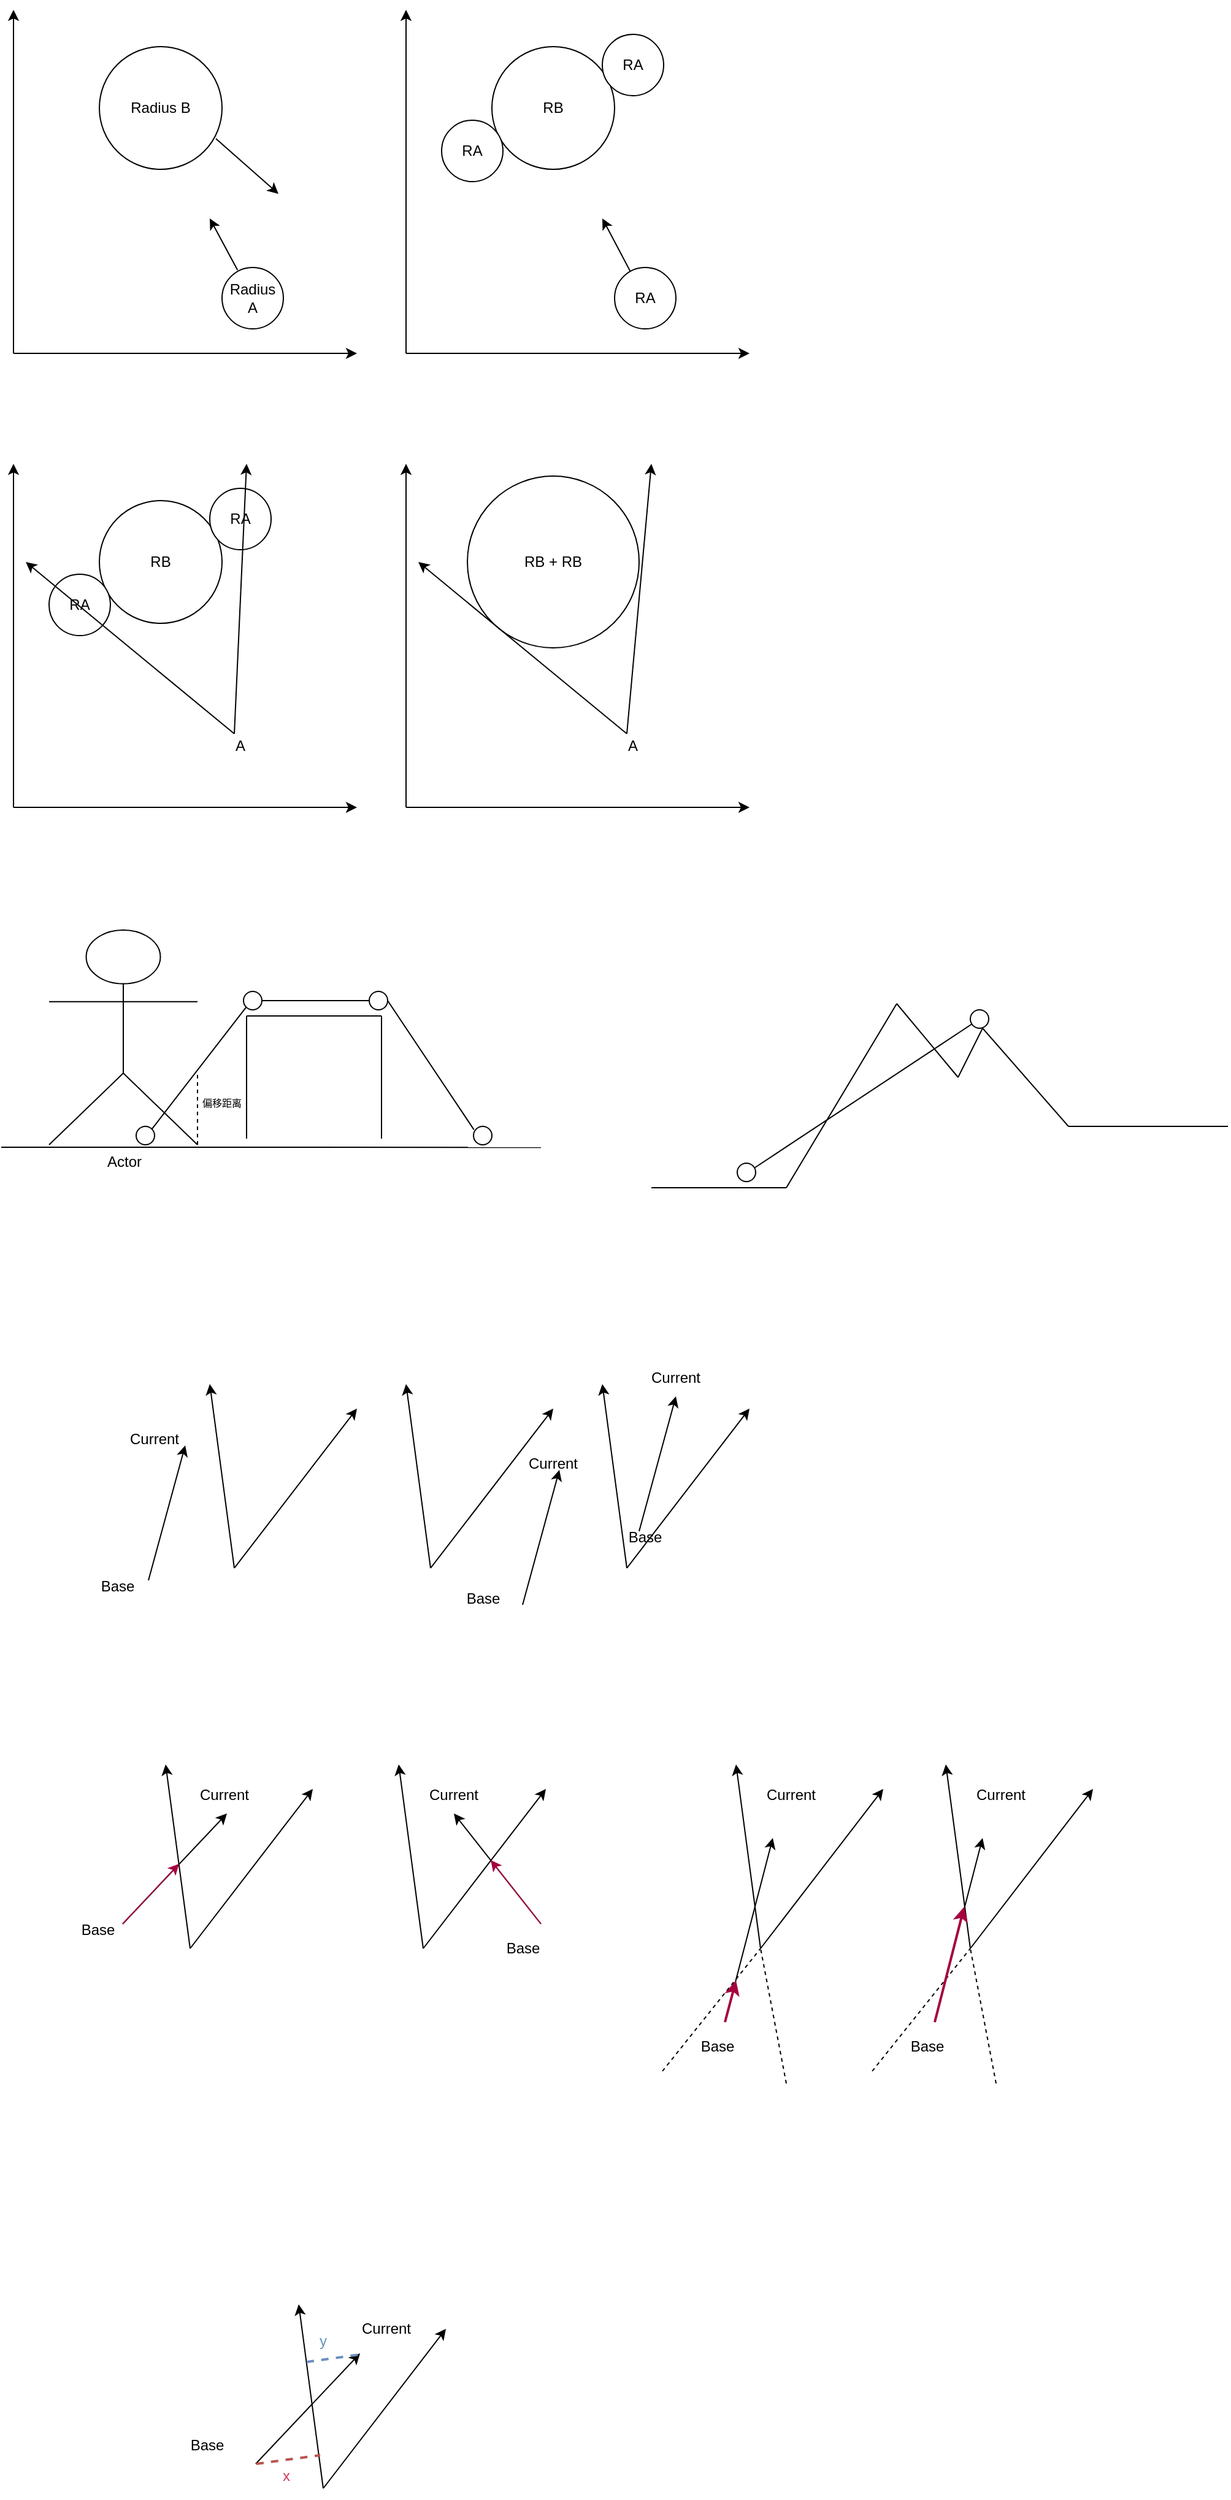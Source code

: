 <mxfile version="25.0.3">
  <diagram name="第 1 页" id="kxqVYqJlJfO8yekr-a93">
    <mxGraphModel dx="1430" dy="757" grid="1" gridSize="10" guides="1" tooltips="1" connect="1" arrows="1" fold="1" page="1" pageScale="1" pageWidth="827" pageHeight="1169" math="0" shadow="0">
      <root>
        <mxCell id="0" />
        <mxCell id="1" parent="0" />
        <mxCell id="o2opHAhLZFC4S9L2oqpG-1" value="Radius B" style="ellipse;whiteSpace=wrap;html=1;aspect=fixed;" parent="1" vertex="1">
          <mxGeometry x="110" y="150" width="100" height="100" as="geometry" />
        </mxCell>
        <mxCell id="o2opHAhLZFC4S9L2oqpG-2" value="Radius A" style="ellipse;whiteSpace=wrap;html=1;aspect=fixed;" parent="1" vertex="1">
          <mxGeometry x="210" y="330" width="50" height="50" as="geometry" />
        </mxCell>
        <mxCell id="o2opHAhLZFC4S9L2oqpG-3" value="" style="endArrow=classic;html=1;rounded=0;exitX=0.95;exitY=0.75;exitDx=0;exitDy=0;exitPerimeter=0;" parent="1" source="o2opHAhLZFC4S9L2oqpG-1" edge="1">
          <mxGeometry width="50" height="50" relative="1" as="geometry">
            <mxPoint x="236" y="270" as="sourcePoint" />
            <mxPoint x="256" y="270" as="targetPoint" />
          </mxGeometry>
        </mxCell>
        <mxCell id="o2opHAhLZFC4S9L2oqpG-4" value="" style="endArrow=classic;html=1;rounded=0;exitX=0.253;exitY=0.043;exitDx=0;exitDy=0;exitPerimeter=0;" parent="1" source="o2opHAhLZFC4S9L2oqpG-2" edge="1">
          <mxGeometry width="50" height="50" relative="1" as="geometry">
            <mxPoint x="126" y="350" as="sourcePoint" />
            <mxPoint x="200" y="290" as="targetPoint" />
          </mxGeometry>
        </mxCell>
        <mxCell id="o2opHAhLZFC4S9L2oqpG-5" value="" style="endArrow=classic;html=1;rounded=0;" parent="1" edge="1">
          <mxGeometry width="50" height="50" relative="1" as="geometry">
            <mxPoint x="40" y="400" as="sourcePoint" />
            <mxPoint x="320" y="400" as="targetPoint" />
          </mxGeometry>
        </mxCell>
        <mxCell id="o2opHAhLZFC4S9L2oqpG-6" value="" style="endArrow=classic;html=1;rounded=0;" parent="1" edge="1">
          <mxGeometry width="50" height="50" relative="1" as="geometry">
            <mxPoint x="40" y="400" as="sourcePoint" />
            <mxPoint x="40" y="120" as="targetPoint" />
          </mxGeometry>
        </mxCell>
        <mxCell id="o2opHAhLZFC4S9L2oqpG-7" value="RB" style="ellipse;whiteSpace=wrap;html=1;aspect=fixed;" parent="1" vertex="1">
          <mxGeometry x="430" y="150" width="100" height="100" as="geometry" />
        </mxCell>
        <mxCell id="o2opHAhLZFC4S9L2oqpG-8" value="RA" style="ellipse;whiteSpace=wrap;html=1;aspect=fixed;" parent="1" vertex="1">
          <mxGeometry x="530" y="330" width="50" height="50" as="geometry" />
        </mxCell>
        <mxCell id="o2opHAhLZFC4S9L2oqpG-9" value="" style="endArrow=classic;html=1;rounded=0;" parent="1" edge="1">
          <mxGeometry width="50" height="50" relative="1" as="geometry">
            <mxPoint x="360" y="400" as="sourcePoint" />
            <mxPoint x="640" y="400" as="targetPoint" />
          </mxGeometry>
        </mxCell>
        <mxCell id="o2opHAhLZFC4S9L2oqpG-10" value="" style="endArrow=classic;html=1;rounded=0;" parent="1" edge="1">
          <mxGeometry width="50" height="50" relative="1" as="geometry">
            <mxPoint x="360" y="400" as="sourcePoint" />
            <mxPoint x="360" y="120" as="targetPoint" />
          </mxGeometry>
        </mxCell>
        <mxCell id="o2opHAhLZFC4S9L2oqpG-11" value="RA" style="ellipse;whiteSpace=wrap;html=1;aspect=fixed;" parent="1" vertex="1">
          <mxGeometry x="389" y="210" width="50" height="50" as="geometry" />
        </mxCell>
        <mxCell id="o2opHAhLZFC4S9L2oqpG-12" value="RA" style="ellipse;whiteSpace=wrap;html=1;aspect=fixed;" parent="1" vertex="1">
          <mxGeometry x="520" y="140" width="50" height="50" as="geometry" />
        </mxCell>
        <mxCell id="o2opHAhLZFC4S9L2oqpG-13" value="RB" style="ellipse;whiteSpace=wrap;html=1;aspect=fixed;" parent="1" vertex="1">
          <mxGeometry x="110" y="520" width="100" height="100" as="geometry" />
        </mxCell>
        <mxCell id="o2opHAhLZFC4S9L2oqpG-15" value="" style="endArrow=classic;html=1;rounded=0;" parent="1" edge="1">
          <mxGeometry width="50" height="50" relative="1" as="geometry">
            <mxPoint x="40" y="770" as="sourcePoint" />
            <mxPoint x="320" y="770" as="targetPoint" />
          </mxGeometry>
        </mxCell>
        <mxCell id="o2opHAhLZFC4S9L2oqpG-16" value="" style="endArrow=classic;html=1;rounded=0;" parent="1" edge="1">
          <mxGeometry width="50" height="50" relative="1" as="geometry">
            <mxPoint x="40" y="770" as="sourcePoint" />
            <mxPoint x="40" y="490" as="targetPoint" />
          </mxGeometry>
        </mxCell>
        <mxCell id="o2opHAhLZFC4S9L2oqpG-17" value="RA" style="ellipse;whiteSpace=wrap;html=1;aspect=fixed;" parent="1" vertex="1">
          <mxGeometry x="69" y="580" width="50" height="50" as="geometry" />
        </mxCell>
        <mxCell id="o2opHAhLZFC4S9L2oqpG-18" value="RA" style="ellipse;whiteSpace=wrap;html=1;aspect=fixed;" parent="1" vertex="1">
          <mxGeometry x="200" y="510" width="50" height="50" as="geometry" />
        </mxCell>
        <mxCell id="o2opHAhLZFC4S9L2oqpG-19" value="" style="endArrow=classic;html=1;rounded=0;" parent="1" edge="1">
          <mxGeometry width="50" height="50" relative="1" as="geometry">
            <mxPoint x="220" y="710" as="sourcePoint" />
            <mxPoint x="230" y="490" as="targetPoint" />
          </mxGeometry>
        </mxCell>
        <mxCell id="o2opHAhLZFC4S9L2oqpG-20" value="" style="endArrow=classic;html=1;rounded=0;" parent="1" edge="1">
          <mxGeometry width="50" height="50" relative="1" as="geometry">
            <mxPoint x="220" y="710" as="sourcePoint" />
            <mxPoint x="50" y="570" as="targetPoint" />
          </mxGeometry>
        </mxCell>
        <mxCell id="o2opHAhLZFC4S9L2oqpG-22" value="A" style="text;html=1;align=center;verticalAlign=middle;whiteSpace=wrap;rounded=0;" parent="1" vertex="1">
          <mxGeometry x="215" y="710" width="20" height="20" as="geometry" />
        </mxCell>
        <mxCell id="o2opHAhLZFC4S9L2oqpG-23" value="RB + RB" style="ellipse;whiteSpace=wrap;html=1;aspect=fixed;" parent="1" vertex="1">
          <mxGeometry x="410" y="500" width="140" height="140" as="geometry" />
        </mxCell>
        <mxCell id="o2opHAhLZFC4S9L2oqpG-24" value="" style="endArrow=classic;html=1;rounded=0;" parent="1" edge="1">
          <mxGeometry width="50" height="50" relative="1" as="geometry">
            <mxPoint x="360" y="770" as="sourcePoint" />
            <mxPoint x="640" y="770" as="targetPoint" />
          </mxGeometry>
        </mxCell>
        <mxCell id="o2opHAhLZFC4S9L2oqpG-25" value="" style="endArrow=classic;html=1;rounded=0;" parent="1" edge="1">
          <mxGeometry width="50" height="50" relative="1" as="geometry">
            <mxPoint x="360" y="770" as="sourcePoint" />
            <mxPoint x="360" y="490" as="targetPoint" />
          </mxGeometry>
        </mxCell>
        <mxCell id="o2opHAhLZFC4S9L2oqpG-28" value="" style="endArrow=classic;html=1;rounded=0;" parent="1" edge="1">
          <mxGeometry width="50" height="50" relative="1" as="geometry">
            <mxPoint x="540" y="710" as="sourcePoint" />
            <mxPoint x="560" y="490" as="targetPoint" />
          </mxGeometry>
        </mxCell>
        <mxCell id="o2opHAhLZFC4S9L2oqpG-29" value="" style="endArrow=classic;html=1;rounded=0;" parent="1" edge="1">
          <mxGeometry width="50" height="50" relative="1" as="geometry">
            <mxPoint x="540" y="710" as="sourcePoint" />
            <mxPoint x="370" y="570" as="targetPoint" />
          </mxGeometry>
        </mxCell>
        <mxCell id="o2opHAhLZFC4S9L2oqpG-30" value="A" style="text;html=1;align=center;verticalAlign=middle;whiteSpace=wrap;rounded=0;" parent="1" vertex="1">
          <mxGeometry x="535" y="710" width="20" height="20" as="geometry" />
        </mxCell>
        <mxCell id="H08UzFWmHtk6IA-yuStI-1" value="" style="endArrow=classic;html=1;rounded=0;exitX=0.254;exitY=0.059;exitDx=0;exitDy=0;exitPerimeter=0;" edge="1" parent="1" source="o2opHAhLZFC4S9L2oqpG-8">
          <mxGeometry width="50" height="50" relative="1" as="geometry">
            <mxPoint x="540" y="333" as="sourcePoint" />
            <mxPoint x="520" y="290" as="targetPoint" />
          </mxGeometry>
        </mxCell>
        <mxCell id="H08UzFWmHtk6IA-yuStI-2" value="" style="endArrow=none;html=1;rounded=0;" edge="1" parent="1">
          <mxGeometry width="50" height="50" relative="1" as="geometry">
            <mxPoint x="230" y="1040" as="sourcePoint" />
            <mxPoint x="230" y="940" as="targetPoint" />
          </mxGeometry>
        </mxCell>
        <mxCell id="H08UzFWmHtk6IA-yuStI-3" value="" style="endArrow=none;html=1;rounded=0;" edge="1" parent="1">
          <mxGeometry width="50" height="50" relative="1" as="geometry">
            <mxPoint x="230" y="940" as="sourcePoint" />
            <mxPoint x="340" y="940" as="targetPoint" />
            <Array as="points">
              <mxPoint x="310" y="940" />
            </Array>
          </mxGeometry>
        </mxCell>
        <mxCell id="H08UzFWmHtk6IA-yuStI-4" value="" style="endArrow=none;html=1;rounded=0;" edge="1" parent="1">
          <mxGeometry width="50" height="50" relative="1" as="geometry">
            <mxPoint x="30" y="1047" as="sourcePoint" />
            <mxPoint x="470" y="1047.08" as="targetPoint" />
          </mxGeometry>
        </mxCell>
        <mxCell id="H08UzFWmHtk6IA-yuStI-5" value="" style="endArrow=none;html=1;rounded=0;" edge="1" parent="1">
          <mxGeometry width="50" height="50" relative="1" as="geometry">
            <mxPoint x="340" y="940" as="sourcePoint" />
            <mxPoint x="340" y="1040" as="targetPoint" />
            <Array as="points" />
          </mxGeometry>
        </mxCell>
        <mxCell id="H08UzFWmHtk6IA-yuStI-6" value="" style="ellipse;whiteSpace=wrap;html=1;aspect=fixed;" vertex="1" parent="1">
          <mxGeometry x="227.5" y="920" width="15" height="15" as="geometry" />
        </mxCell>
        <mxCell id="H08UzFWmHtk6IA-yuStI-8" value="" style="ellipse;whiteSpace=wrap;html=1;aspect=fixed;" vertex="1" parent="1">
          <mxGeometry x="330" y="920" width="15" height="15" as="geometry" />
        </mxCell>
        <mxCell id="H08UzFWmHtk6IA-yuStI-9" value="" style="endArrow=none;html=1;rounded=0;entryX=0;entryY=0.5;entryDx=0;entryDy=0;exitX=1;exitY=0.5;exitDx=0;exitDy=0;" edge="1" parent="1" source="H08UzFWmHtk6IA-yuStI-6" target="H08UzFWmHtk6IA-yuStI-8">
          <mxGeometry width="50" height="50" relative="1" as="geometry">
            <mxPoint x="200" y="1020" as="sourcePoint" />
            <mxPoint x="250" y="970" as="targetPoint" />
          </mxGeometry>
        </mxCell>
        <mxCell id="H08UzFWmHtk6IA-yuStI-10" value="" style="ellipse;whiteSpace=wrap;html=1;aspect=fixed;" vertex="1" parent="1">
          <mxGeometry x="415" y="1030" width="15" height="15" as="geometry" />
        </mxCell>
        <mxCell id="H08UzFWmHtk6IA-yuStI-11" value="" style="ellipse;whiteSpace=wrap;html=1;aspect=fixed;" vertex="1" parent="1">
          <mxGeometry x="140" y="1030" width="15" height="15" as="geometry" />
        </mxCell>
        <mxCell id="H08UzFWmHtk6IA-yuStI-12" value="" style="endArrow=none;html=1;rounded=0;entryX=0;entryY=1;entryDx=0;entryDy=0;exitX=1;exitY=0;exitDx=0;exitDy=0;" edge="1" parent="1" source="H08UzFWmHtk6IA-yuStI-11" target="H08UzFWmHtk6IA-yuStI-6">
          <mxGeometry width="50" height="50" relative="1" as="geometry">
            <mxPoint x="260" y="1000" as="sourcePoint" />
            <mxPoint x="310" y="950" as="targetPoint" />
          </mxGeometry>
        </mxCell>
        <mxCell id="H08UzFWmHtk6IA-yuStI-13" value="" style="endArrow=none;html=1;rounded=0;exitX=0.022;exitY=0.178;exitDx=0;exitDy=0;exitPerimeter=0;entryX=1;entryY=0.5;entryDx=0;entryDy=0;" edge="1" parent="1" source="H08UzFWmHtk6IA-yuStI-10" target="H08UzFWmHtk6IA-yuStI-8">
          <mxGeometry width="50" height="50" relative="1" as="geometry">
            <mxPoint x="121" y="1034" as="sourcePoint" />
            <mxPoint x="240" y="943" as="targetPoint" />
          </mxGeometry>
        </mxCell>
        <mxCell id="H08UzFWmHtk6IA-yuStI-19" value="Actor" style="shape=umlActor;verticalLabelPosition=bottom;verticalAlign=top;html=1;outlineConnect=0;" vertex="1" parent="1">
          <mxGeometry x="69" y="870" width="121" height="175" as="geometry" />
        </mxCell>
        <mxCell id="H08UzFWmHtk6IA-yuStI-22" value="" style="endArrow=none;dashed=1;html=1;rounded=0;" edge="1" parent="1">
          <mxGeometry width="50" height="50" relative="1" as="geometry">
            <mxPoint x="190" y="1045" as="sourcePoint" />
            <mxPoint x="190" y="985" as="targetPoint" />
          </mxGeometry>
        </mxCell>
        <mxCell id="H08UzFWmHtk6IA-yuStI-24" value="&lt;font style=&quot;font-size: 8px;&quot;&gt;偏移距离&lt;/font&gt;" style="text;html=1;align=center;verticalAlign=middle;whiteSpace=wrap;rounded=0;" vertex="1" parent="1">
          <mxGeometry x="185" y="1000" width="50" height="20" as="geometry" />
        </mxCell>
        <mxCell id="H08UzFWmHtk6IA-yuStI-25" value="" style="endArrow=none;html=1;rounded=0;" edge="1" parent="1">
          <mxGeometry width="50" height="50" relative="1" as="geometry">
            <mxPoint x="670" y="1080" as="sourcePoint" />
            <mxPoint x="760" y="930" as="targetPoint" />
          </mxGeometry>
        </mxCell>
        <mxCell id="H08UzFWmHtk6IA-yuStI-26" value="" style="endArrow=none;html=1;rounded=0;" edge="1" parent="1">
          <mxGeometry width="50" height="50" relative="1" as="geometry">
            <mxPoint x="810" y="990" as="sourcePoint" />
            <mxPoint x="760" y="930" as="targetPoint" />
          </mxGeometry>
        </mxCell>
        <mxCell id="H08UzFWmHtk6IA-yuStI-27" value="" style="endArrow=none;html=1;rounded=0;" edge="1" parent="1">
          <mxGeometry width="50" height="50" relative="1" as="geometry">
            <mxPoint x="810" y="990" as="sourcePoint" />
            <mxPoint x="830" y="950" as="targetPoint" />
          </mxGeometry>
        </mxCell>
        <mxCell id="H08UzFWmHtk6IA-yuStI-28" value="" style="endArrow=none;html=1;rounded=0;" edge="1" parent="1">
          <mxGeometry width="50" height="50" relative="1" as="geometry">
            <mxPoint x="830" y="950" as="sourcePoint" />
            <mxPoint x="900" y="1030" as="targetPoint" />
          </mxGeometry>
        </mxCell>
        <mxCell id="H08UzFWmHtk6IA-yuStI-29" value="" style="endArrow=none;html=1;rounded=0;" edge="1" parent="1">
          <mxGeometry width="50" height="50" relative="1" as="geometry">
            <mxPoint x="1030" y="1030" as="sourcePoint" />
            <mxPoint x="900" y="1030" as="targetPoint" />
          </mxGeometry>
        </mxCell>
        <mxCell id="H08UzFWmHtk6IA-yuStI-30" value="" style="endArrow=none;html=1;rounded=0;" edge="1" parent="1">
          <mxGeometry width="50" height="50" relative="1" as="geometry">
            <mxPoint x="560" y="1080" as="sourcePoint" />
            <mxPoint x="670" y="1080" as="targetPoint" />
          </mxGeometry>
        </mxCell>
        <mxCell id="H08UzFWmHtk6IA-yuStI-31" value="" style="ellipse;whiteSpace=wrap;html=1;aspect=fixed;" vertex="1" parent="1">
          <mxGeometry x="630" y="1060" width="15" height="15" as="geometry" />
        </mxCell>
        <mxCell id="H08UzFWmHtk6IA-yuStI-33" value="" style="ellipse;whiteSpace=wrap;html=1;aspect=fixed;" vertex="1" parent="1">
          <mxGeometry x="820" y="935" width="15" height="15" as="geometry" />
        </mxCell>
        <mxCell id="H08UzFWmHtk6IA-yuStI-34" value="" style="endArrow=none;html=1;rounded=0;exitX=0.932;exitY=0.259;exitDx=0;exitDy=0;exitPerimeter=0;" edge="1" parent="1" source="H08UzFWmHtk6IA-yuStI-31" target="H08UzFWmHtk6IA-yuStI-33">
          <mxGeometry width="50" height="50" relative="1" as="geometry">
            <mxPoint x="730" y="1060" as="sourcePoint" />
            <mxPoint x="780" y="1010" as="targetPoint" />
          </mxGeometry>
        </mxCell>
        <mxCell id="H08UzFWmHtk6IA-yuStI-35" value="" style="endArrow=classic;html=1;rounded=0;" edge="1" parent="1">
          <mxGeometry width="50" height="50" relative="1" as="geometry">
            <mxPoint x="220" y="1390" as="sourcePoint" />
            <mxPoint x="200" y="1240" as="targetPoint" />
          </mxGeometry>
        </mxCell>
        <mxCell id="H08UzFWmHtk6IA-yuStI-36" value="" style="endArrow=classic;html=1;rounded=0;" edge="1" parent="1">
          <mxGeometry width="50" height="50" relative="1" as="geometry">
            <mxPoint x="220" y="1390" as="sourcePoint" />
            <mxPoint x="320" y="1260" as="targetPoint" />
          </mxGeometry>
        </mxCell>
        <mxCell id="H08UzFWmHtk6IA-yuStI-37" value="" style="endArrow=classic;html=1;rounded=0;" edge="1" parent="1">
          <mxGeometry width="50" height="50" relative="1" as="geometry">
            <mxPoint x="150" y="1400" as="sourcePoint" />
            <mxPoint x="180" y="1290" as="targetPoint" />
          </mxGeometry>
        </mxCell>
        <mxCell id="H08UzFWmHtk6IA-yuStI-38" value="" style="endArrow=classic;html=1;rounded=0;" edge="1" parent="1">
          <mxGeometry width="50" height="50" relative="1" as="geometry">
            <mxPoint x="380" y="1390" as="sourcePoint" />
            <mxPoint x="360" y="1240" as="targetPoint" />
          </mxGeometry>
        </mxCell>
        <mxCell id="H08UzFWmHtk6IA-yuStI-39" value="" style="endArrow=classic;html=1;rounded=0;" edge="1" parent="1">
          <mxGeometry width="50" height="50" relative="1" as="geometry">
            <mxPoint x="380" y="1390" as="sourcePoint" />
            <mxPoint x="480" y="1260" as="targetPoint" />
          </mxGeometry>
        </mxCell>
        <mxCell id="H08UzFWmHtk6IA-yuStI-41" value="" style="endArrow=classic;html=1;rounded=0;" edge="1" parent="1">
          <mxGeometry width="50" height="50" relative="1" as="geometry">
            <mxPoint x="455" y="1420" as="sourcePoint" />
            <mxPoint x="485" y="1310" as="targetPoint" />
          </mxGeometry>
        </mxCell>
        <mxCell id="H08UzFWmHtk6IA-yuStI-42" value="" style="endArrow=classic;html=1;rounded=0;" edge="1" parent="1">
          <mxGeometry width="50" height="50" relative="1" as="geometry">
            <mxPoint x="540" y="1390" as="sourcePoint" />
            <mxPoint x="520" y="1240" as="targetPoint" />
          </mxGeometry>
        </mxCell>
        <mxCell id="H08UzFWmHtk6IA-yuStI-43" value="" style="endArrow=classic;html=1;rounded=0;" edge="1" parent="1">
          <mxGeometry width="50" height="50" relative="1" as="geometry">
            <mxPoint x="540" y="1390" as="sourcePoint" />
            <mxPoint x="640" y="1260" as="targetPoint" />
          </mxGeometry>
        </mxCell>
        <mxCell id="H08UzFWmHtk6IA-yuStI-44" value="" style="endArrow=classic;html=1;rounded=0;" edge="1" parent="1">
          <mxGeometry width="50" height="50" relative="1" as="geometry">
            <mxPoint x="550" y="1360" as="sourcePoint" />
            <mxPoint x="580" y="1250" as="targetPoint" />
          </mxGeometry>
        </mxCell>
        <mxCell id="H08UzFWmHtk6IA-yuStI-46" value="Base" style="text;html=1;align=center;verticalAlign=middle;whiteSpace=wrap;rounded=0;" vertex="1" parent="1">
          <mxGeometry x="95" y="1390" width="60" height="30" as="geometry" />
        </mxCell>
        <mxCell id="H08UzFWmHtk6IA-yuStI-47" value="Current" style="text;html=1;align=center;verticalAlign=middle;whiteSpace=wrap;rounded=0;" vertex="1" parent="1">
          <mxGeometry x="125" y="1270" width="60" height="30" as="geometry" />
        </mxCell>
        <mxCell id="H08UzFWmHtk6IA-yuStI-48" value="Base" style="text;html=1;align=center;verticalAlign=middle;whiteSpace=wrap;rounded=0;" vertex="1" parent="1">
          <mxGeometry x="392.5" y="1400" width="60" height="30" as="geometry" />
        </mxCell>
        <mxCell id="H08UzFWmHtk6IA-yuStI-49" value="Base" style="text;html=1;align=center;verticalAlign=middle;whiteSpace=wrap;rounded=0;" vertex="1" parent="1">
          <mxGeometry x="525" y="1350" width="60" height="30" as="geometry" />
        </mxCell>
        <mxCell id="H08UzFWmHtk6IA-yuStI-50" value="Current" style="text;html=1;align=center;verticalAlign=middle;whiteSpace=wrap;rounded=0;" vertex="1" parent="1">
          <mxGeometry x="450" y="1290" width="60" height="30" as="geometry" />
        </mxCell>
        <mxCell id="H08UzFWmHtk6IA-yuStI-51" value="Current" style="text;html=1;align=center;verticalAlign=middle;whiteSpace=wrap;rounded=0;" vertex="1" parent="1">
          <mxGeometry x="550" y="1220" width="60" height="30" as="geometry" />
        </mxCell>
        <mxCell id="H08UzFWmHtk6IA-yuStI-52" value="" style="endArrow=classic;html=1;rounded=0;" edge="1" parent="1">
          <mxGeometry width="50" height="50" relative="1" as="geometry">
            <mxPoint x="184" y="1700" as="sourcePoint" />
            <mxPoint x="164" y="1550" as="targetPoint" />
          </mxGeometry>
        </mxCell>
        <mxCell id="H08UzFWmHtk6IA-yuStI-53" value="" style="endArrow=classic;html=1;rounded=0;" edge="1" parent="1">
          <mxGeometry width="50" height="50" relative="1" as="geometry">
            <mxPoint x="184" y="1700" as="sourcePoint" />
            <mxPoint x="284" y="1570" as="targetPoint" />
          </mxGeometry>
        </mxCell>
        <mxCell id="H08UzFWmHtk6IA-yuStI-54" value="" style="endArrow=classic;html=1;rounded=0;" edge="1" parent="1">
          <mxGeometry width="50" height="50" relative="1" as="geometry">
            <mxPoint x="129" y="1680" as="sourcePoint" />
            <mxPoint x="214" y="1590" as="targetPoint" />
          </mxGeometry>
        </mxCell>
        <mxCell id="H08UzFWmHtk6IA-yuStI-55" value="Base" style="text;html=1;align=center;verticalAlign=middle;whiteSpace=wrap;rounded=0;" vertex="1" parent="1">
          <mxGeometry x="79" y="1670" width="60" height="30" as="geometry" />
        </mxCell>
        <mxCell id="H08UzFWmHtk6IA-yuStI-56" value="Current" style="text;html=1;align=center;verticalAlign=middle;whiteSpace=wrap;rounded=0;" vertex="1" parent="1">
          <mxGeometry x="181.5" y="1560" width="60" height="30" as="geometry" />
        </mxCell>
        <mxCell id="H08UzFWmHtk6IA-yuStI-57" value="" style="endArrow=classic;html=1;rounded=0;" edge="1" parent="1">
          <mxGeometry width="50" height="50" relative="1" as="geometry">
            <mxPoint x="374" y="1700" as="sourcePoint" />
            <mxPoint x="354" y="1550" as="targetPoint" />
          </mxGeometry>
        </mxCell>
        <mxCell id="H08UzFWmHtk6IA-yuStI-58" value="" style="endArrow=classic;html=1;rounded=0;" edge="1" parent="1">
          <mxGeometry width="50" height="50" relative="1" as="geometry">
            <mxPoint x="374" y="1700" as="sourcePoint" />
            <mxPoint x="474" y="1570" as="targetPoint" />
          </mxGeometry>
        </mxCell>
        <mxCell id="H08UzFWmHtk6IA-yuStI-59" value="" style="endArrow=classic;html=1;rounded=0;entryX=0.5;entryY=1;entryDx=0;entryDy=0;" edge="1" parent="1" target="H08UzFWmHtk6IA-yuStI-61">
          <mxGeometry width="50" height="50" relative="1" as="geometry">
            <mxPoint x="470" y="1680" as="sourcePoint" />
            <mxPoint x="404" y="1600" as="targetPoint" />
          </mxGeometry>
        </mxCell>
        <mxCell id="H08UzFWmHtk6IA-yuStI-60" value="Base" style="text;html=1;align=center;verticalAlign=middle;whiteSpace=wrap;rounded=0;" vertex="1" parent="1">
          <mxGeometry x="430" y="1690" width="51" height="20" as="geometry" />
        </mxCell>
        <mxCell id="H08UzFWmHtk6IA-yuStI-61" value="Current" style="text;html=1;align=center;verticalAlign=middle;whiteSpace=wrap;rounded=0;" vertex="1" parent="1">
          <mxGeometry x="369" y="1560" width="60" height="30" as="geometry" />
        </mxCell>
        <mxCell id="H08UzFWmHtk6IA-yuStI-62" value="" style="endArrow=classic;html=1;rounded=0;" edge="1" parent="1">
          <mxGeometry width="50" height="50" relative="1" as="geometry">
            <mxPoint x="292.5" y="2140" as="sourcePoint" />
            <mxPoint x="272.5" y="1990" as="targetPoint" />
          </mxGeometry>
        </mxCell>
        <mxCell id="H08UzFWmHtk6IA-yuStI-63" value="" style="endArrow=classic;html=1;rounded=0;" edge="1" parent="1">
          <mxGeometry width="50" height="50" relative="1" as="geometry">
            <mxPoint x="292.5" y="2140" as="sourcePoint" />
            <mxPoint x="392.5" y="2010" as="targetPoint" />
          </mxGeometry>
        </mxCell>
        <mxCell id="H08UzFWmHtk6IA-yuStI-64" value="" style="endArrow=classic;html=1;rounded=0;startSize=6;strokeWidth=1;" edge="1" parent="1">
          <mxGeometry width="50" height="50" relative="1" as="geometry">
            <mxPoint x="237.5" y="2120" as="sourcePoint" />
            <mxPoint x="322.5" y="2030" as="targetPoint" />
          </mxGeometry>
        </mxCell>
        <mxCell id="H08UzFWmHtk6IA-yuStI-65" value="Base" style="text;html=1;align=center;verticalAlign=middle;whiteSpace=wrap;rounded=0;" vertex="1" parent="1">
          <mxGeometry x="167.5" y="2090" width="60" height="30" as="geometry" />
        </mxCell>
        <mxCell id="H08UzFWmHtk6IA-yuStI-66" value="Current" style="text;html=1;align=center;verticalAlign=middle;whiteSpace=wrap;rounded=0;" vertex="1" parent="1">
          <mxGeometry x="319" y="2000" width="50" height="20" as="geometry" />
        </mxCell>
        <mxCell id="H08UzFWmHtk6IA-yuStI-67" value="" style="endArrow=classic;html=1;rounded=0;" edge="1" parent="1">
          <mxGeometry width="50" height="50" relative="1" as="geometry">
            <mxPoint x="649" y="1700" as="sourcePoint" />
            <mxPoint x="629" y="1550" as="targetPoint" />
          </mxGeometry>
        </mxCell>
        <mxCell id="H08UzFWmHtk6IA-yuStI-68" value="" style="endArrow=classic;html=1;rounded=0;" edge="1" parent="1">
          <mxGeometry width="50" height="50" relative="1" as="geometry">
            <mxPoint x="649" y="1700" as="sourcePoint" />
            <mxPoint x="749" y="1570" as="targetPoint" />
          </mxGeometry>
        </mxCell>
        <mxCell id="H08UzFWmHtk6IA-yuStI-69" value="" style="endArrow=classic;html=1;rounded=0;" edge="1" parent="1">
          <mxGeometry width="50" height="50" relative="1" as="geometry">
            <mxPoint x="620" y="1760" as="sourcePoint" />
            <mxPoint x="659" y="1610" as="targetPoint" />
          </mxGeometry>
        </mxCell>
        <mxCell id="H08UzFWmHtk6IA-yuStI-70" value="Base" style="text;html=1;align=center;verticalAlign=middle;whiteSpace=wrap;rounded=0;" vertex="1" parent="1">
          <mxGeometry x="596.5" y="1770" width="33.5" height="20" as="geometry" />
        </mxCell>
        <mxCell id="H08UzFWmHtk6IA-yuStI-71" value="Current" style="text;html=1;align=center;verticalAlign=middle;whiteSpace=wrap;rounded=0;" vertex="1" parent="1">
          <mxGeometry x="644" y="1560" width="60" height="30" as="geometry" />
        </mxCell>
        <mxCell id="H08UzFWmHtk6IA-yuStI-72" value="" style="endArrow=none;html=1;rounded=0;dashed=1;jumpSize=1;" edge="1" parent="1">
          <mxGeometry width="50" height="50" relative="1" as="geometry">
            <mxPoint x="569" y="1800" as="sourcePoint" />
            <mxPoint x="649" y="1700" as="targetPoint" />
          </mxGeometry>
        </mxCell>
        <mxCell id="H08UzFWmHtk6IA-yuStI-73" value="" style="endArrow=none;html=1;rounded=0;dashed=1;" edge="1" parent="1">
          <mxGeometry width="50" height="50" relative="1" as="geometry">
            <mxPoint x="670" y="1810" as="sourcePoint" />
            <mxPoint x="649" y="1700" as="targetPoint" />
          </mxGeometry>
        </mxCell>
        <mxCell id="H08UzFWmHtk6IA-yuStI-74" value="" style="endArrow=none;dashed=1;html=1;rounded=0;fillColor=#f8cecc;strokeColor=#b85450;strokeWidth=2;" edge="1" parent="1">
          <mxGeometry width="50" height="50" relative="1" as="geometry">
            <mxPoint x="238" y="2120" as="sourcePoint" />
            <mxPoint x="290" y="2113" as="targetPoint" />
          </mxGeometry>
        </mxCell>
        <mxCell id="H08UzFWmHtk6IA-yuStI-75" value="" style="endArrow=none;dashed=1;html=1;rounded=0;fillColor=#dae8fc;strokeColor=#6c8ebf;strokeWidth=2;" edge="1" parent="1">
          <mxGeometry width="50" height="50" relative="1" as="geometry">
            <mxPoint x="279" y="2037" as="sourcePoint" />
            <mxPoint x="322" y="2031" as="targetPoint" />
          </mxGeometry>
        </mxCell>
        <mxCell id="H08UzFWmHtk6IA-yuStI-76" value="x" style="text;html=1;align=center;verticalAlign=middle;whiteSpace=wrap;rounded=0;fontColor=#d03e5b;" vertex="1" parent="1">
          <mxGeometry x="250" y="2120" width="25" height="20" as="geometry" />
        </mxCell>
        <mxCell id="H08UzFWmHtk6IA-yuStI-77" value="y" style="text;html=1;align=center;verticalAlign=middle;whiteSpace=wrap;rounded=0;fontColor=#6295bc;" vertex="1" parent="1">
          <mxGeometry x="280" y="2010" width="25" height="20" as="geometry" />
        </mxCell>
        <mxCell id="H08UzFWmHtk6IA-yuStI-79" value="" style="endArrow=classic;html=1;rounded=0;fillColor=#d80073;strokeColor=#A50040;" edge="1" parent="1">
          <mxGeometry width="50" height="50" relative="1" as="geometry">
            <mxPoint x="129" y="1680" as="sourcePoint" />
            <mxPoint x="175" y="1631" as="targetPoint" />
          </mxGeometry>
        </mxCell>
        <mxCell id="H08UzFWmHtk6IA-yuStI-80" value="" style="endArrow=classic;html=1;rounded=0;fillColor=#d80073;strokeColor=#A50040;" edge="1" parent="1">
          <mxGeometry width="50" height="50" relative="1" as="geometry">
            <mxPoint x="470" y="1680" as="sourcePoint" />
            <mxPoint x="429" y="1628" as="targetPoint" />
          </mxGeometry>
        </mxCell>
        <mxCell id="H08UzFWmHtk6IA-yuStI-82" value="" style="endArrow=classic;html=1;rounded=0;fillColor=#d80073;strokeColor=#A50040;strokeWidth=2;" edge="1" parent="1">
          <mxGeometry width="50" height="50" relative="1" as="geometry">
            <mxPoint x="620" y="1760" as="sourcePoint" />
            <mxPoint x="629" y="1726" as="targetPoint" />
          </mxGeometry>
        </mxCell>
        <mxCell id="H08UzFWmHtk6IA-yuStI-83" value="" style="endArrow=classic;html=1;rounded=0;" edge="1" parent="1">
          <mxGeometry width="50" height="50" relative="1" as="geometry">
            <mxPoint x="820" y="1700" as="sourcePoint" />
            <mxPoint x="800" y="1550" as="targetPoint" />
          </mxGeometry>
        </mxCell>
        <mxCell id="H08UzFWmHtk6IA-yuStI-84" value="" style="endArrow=classic;html=1;rounded=0;" edge="1" parent="1">
          <mxGeometry width="50" height="50" relative="1" as="geometry">
            <mxPoint x="820" y="1700" as="sourcePoint" />
            <mxPoint x="920" y="1570" as="targetPoint" />
          </mxGeometry>
        </mxCell>
        <mxCell id="H08UzFWmHtk6IA-yuStI-85" value="" style="endArrow=classic;html=1;rounded=0;" edge="1" parent="1">
          <mxGeometry width="50" height="50" relative="1" as="geometry">
            <mxPoint x="791" y="1760" as="sourcePoint" />
            <mxPoint x="830" y="1610" as="targetPoint" />
          </mxGeometry>
        </mxCell>
        <mxCell id="H08UzFWmHtk6IA-yuStI-86" value="Base" style="text;html=1;align=center;verticalAlign=middle;whiteSpace=wrap;rounded=0;" vertex="1" parent="1">
          <mxGeometry x="767.5" y="1770" width="33.5" height="20" as="geometry" />
        </mxCell>
        <mxCell id="H08UzFWmHtk6IA-yuStI-87" value="Current" style="text;html=1;align=center;verticalAlign=middle;whiteSpace=wrap;rounded=0;" vertex="1" parent="1">
          <mxGeometry x="815" y="1560" width="60" height="30" as="geometry" />
        </mxCell>
        <mxCell id="H08UzFWmHtk6IA-yuStI-88" value="" style="endArrow=none;html=1;rounded=0;dashed=1;jumpSize=1;" edge="1" parent="1">
          <mxGeometry width="50" height="50" relative="1" as="geometry">
            <mxPoint x="740" y="1800" as="sourcePoint" />
            <mxPoint x="820" y="1700" as="targetPoint" />
          </mxGeometry>
        </mxCell>
        <mxCell id="H08UzFWmHtk6IA-yuStI-89" value="" style="endArrow=none;html=1;rounded=0;dashed=1;" edge="1" parent="1">
          <mxGeometry width="50" height="50" relative="1" as="geometry">
            <mxPoint x="841" y="1810" as="sourcePoint" />
            <mxPoint x="820" y="1700" as="targetPoint" />
          </mxGeometry>
        </mxCell>
        <mxCell id="H08UzFWmHtk6IA-yuStI-90" value="" style="endArrow=classic;html=1;rounded=0;fillColor=#d80073;strokeColor=#A50040;strokeWidth=2;" edge="1" parent="1">
          <mxGeometry width="50" height="50" relative="1" as="geometry">
            <mxPoint x="791" y="1760" as="sourcePoint" />
            <mxPoint x="815" y="1666" as="targetPoint" />
          </mxGeometry>
        </mxCell>
      </root>
    </mxGraphModel>
  </diagram>
</mxfile>
